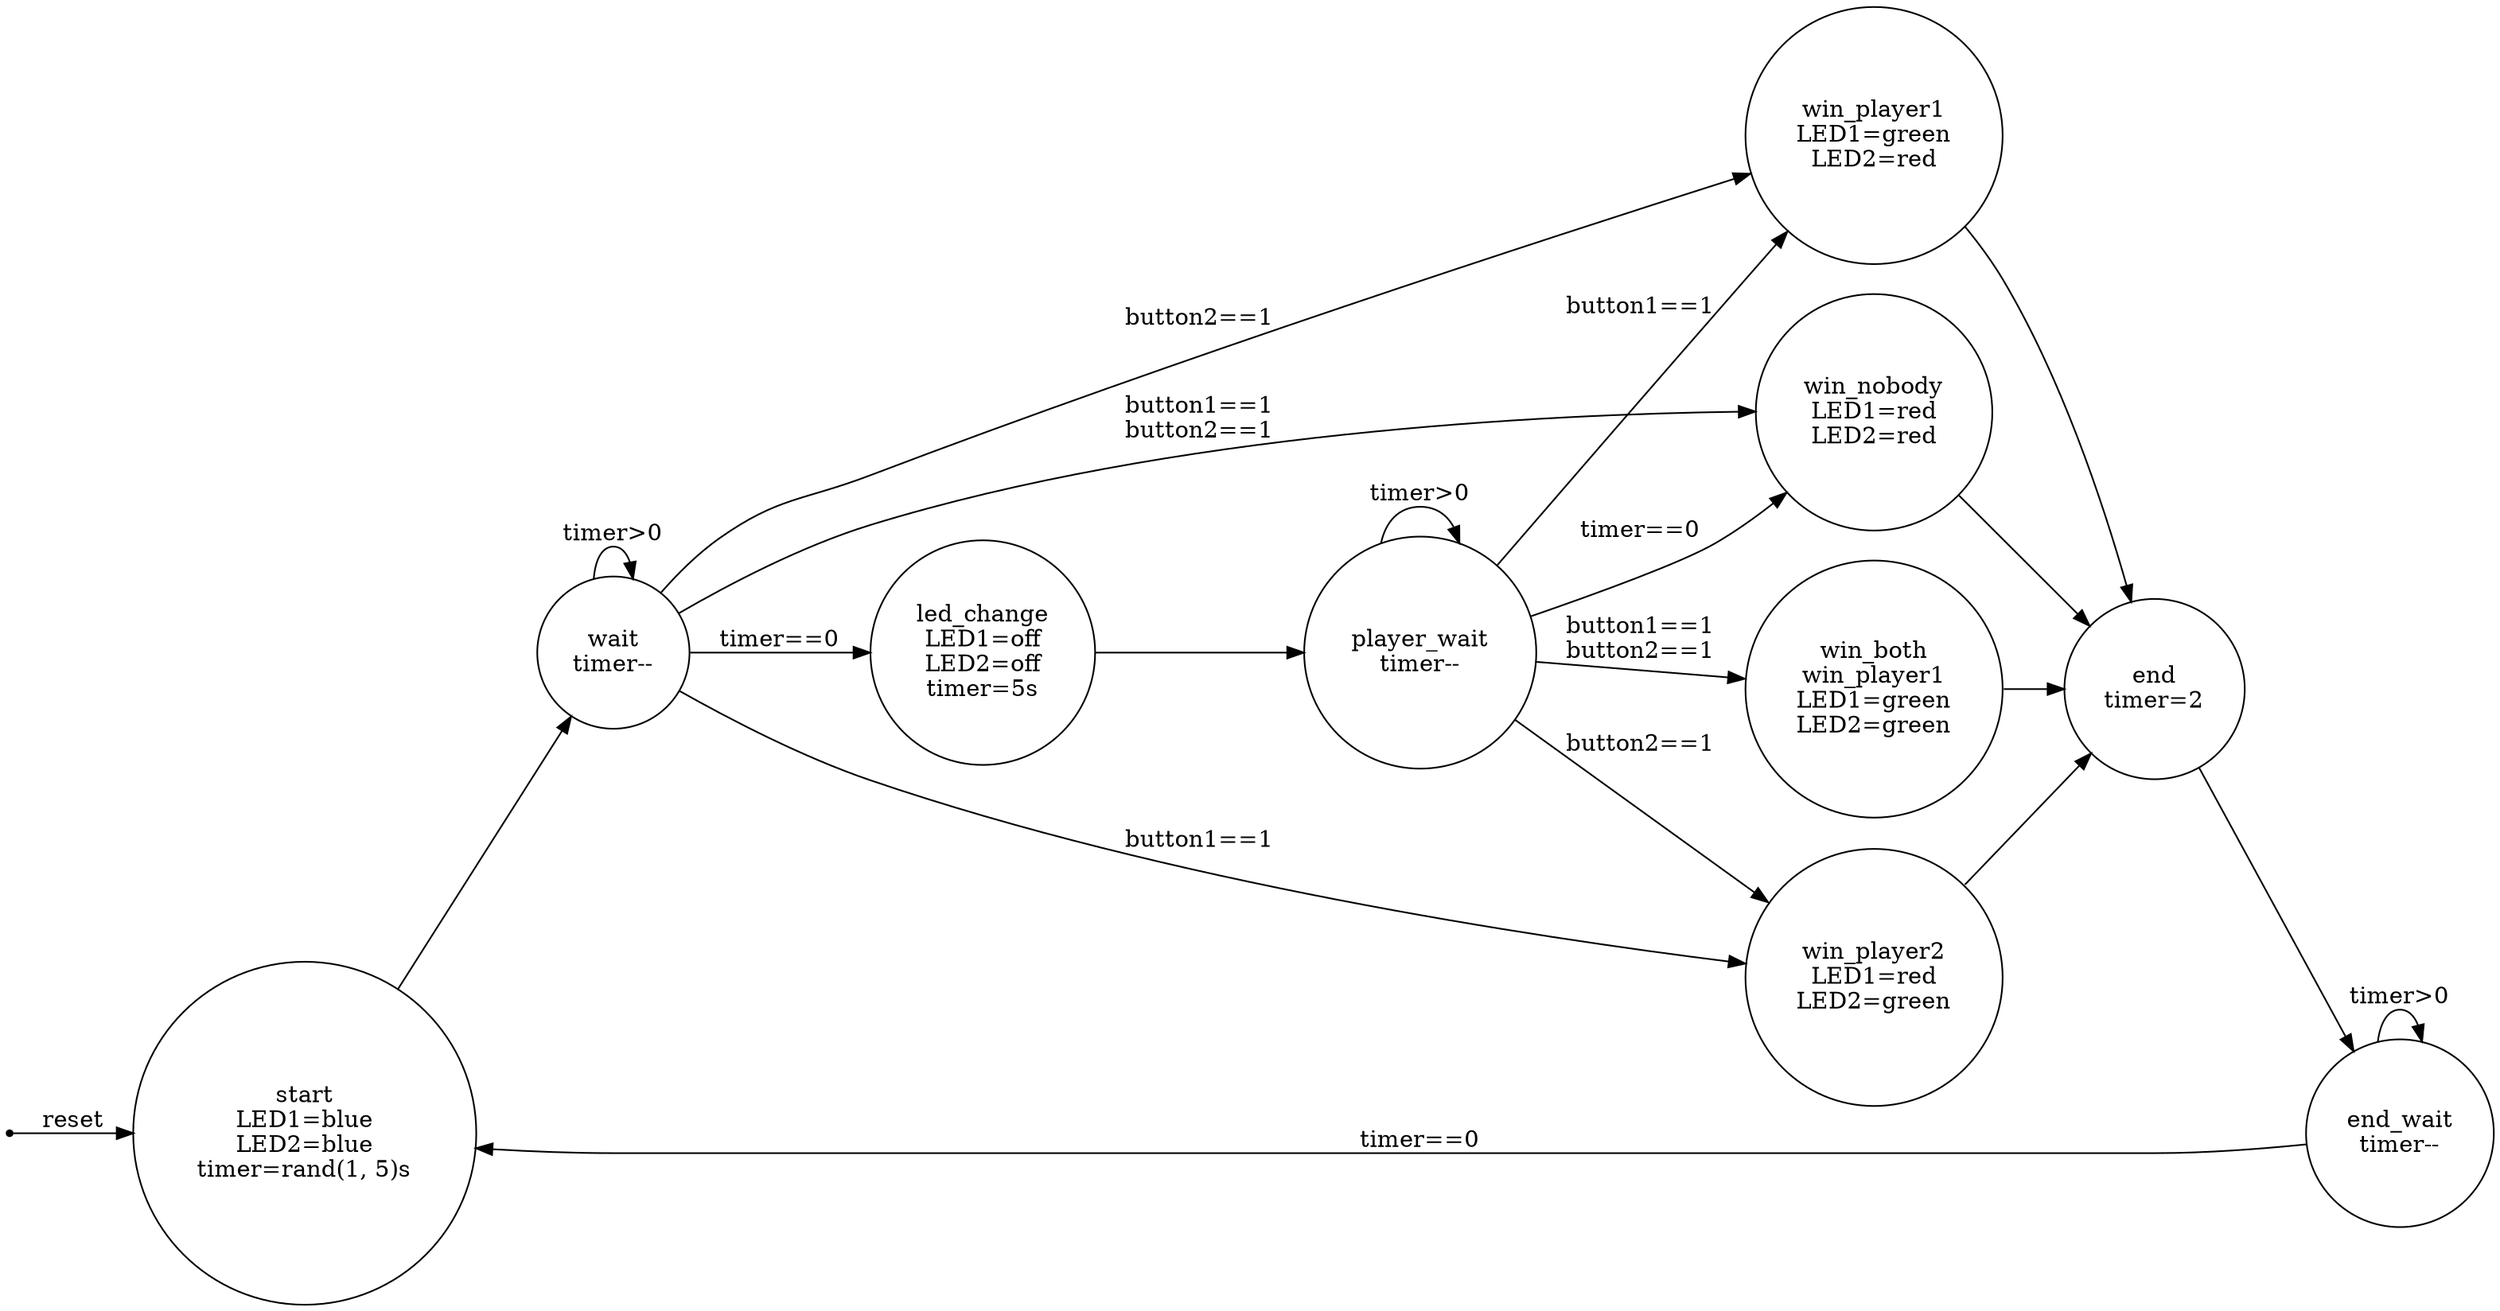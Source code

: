 digraph finite_state_machine {
    node [shape = point ]; RESET
    node [shape = circle];
    rankdir=LR;

    RESET -> start [label = "reset"];

    start [label = <start<br/>LED1=blue<br />LED2=blue<br />timer=rand(1, 5)s> ]
    start -> wait;

    wait [label = <wait<br/>timer-->]
    wait -> wait [label = "timer>0"]
    wait -> led_change [label = "timer==0"]
    wait -> win_player1 [label = <button2==1>];
    wait -> win_player2 [label = <button1==1>];
    wait -> win_nobody [label = <button1==1<br/>button2==1>];

    led_change [label = <led_change<br/>LED1=off<br/>LED2=off<br/>timer=5s>]
    led_change -> player_wait;

    player_wait [label = <player_wait<br/>timer-->]
    player_wait -> player_wait [label = "timer>0"]
    player_wait -> win_nobody [label = "timer==0"];

    player_wait -> win_player1 [label = <button1==1>];
    player_wait -> win_player2 [label = <button2==1>];
    player_wait -> win_both [label = <button1==1<br/>button2==1>];

    win_player1 [label = <win_player1<br/>LED1=green<br/>LED2=red>]
    win_player1 -> end;

    win_player2 [label = <win_player2<br/>LED1=red<br/>LED2=green>]
    win_player2 -> end;

    win_both [label = <win_both<br/>win_player1<br/>LED1=green<br/>LED2=green>]
    win_both -> end;

    win_nobody [label = <win_nobody<br/>LED1=red<br/>LED2=red>]
    win_nobody -> end;

    end [label = <end<br/>timer=2>]
    end -> end_wait;

    end_wait [label = <end_wait<br/>timer-->]
    end_wait -> end_wait [label = "timer>0"]
    end_wait -> start [label = "timer==0"]
}